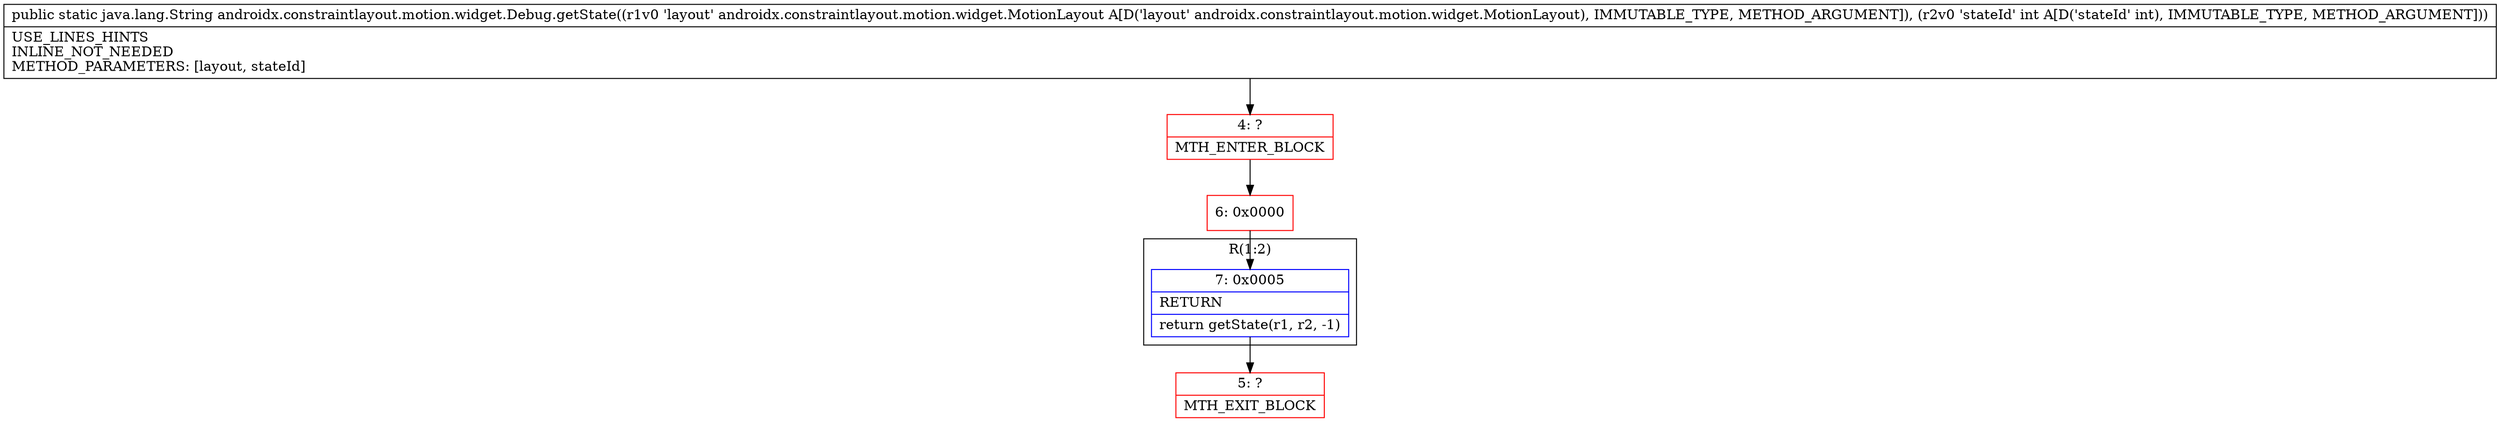 digraph "CFG forandroidx.constraintlayout.motion.widget.Debug.getState(Landroidx\/constraintlayout\/motion\/widget\/MotionLayout;I)Ljava\/lang\/String;" {
subgraph cluster_Region_2139604507 {
label = "R(1:2)";
node [shape=record,color=blue];
Node_7 [shape=record,label="{7\:\ 0x0005|RETURN\l|return getState(r1, r2, \-1)\l}"];
}
Node_4 [shape=record,color=red,label="{4\:\ ?|MTH_ENTER_BLOCK\l}"];
Node_6 [shape=record,color=red,label="{6\:\ 0x0000}"];
Node_5 [shape=record,color=red,label="{5\:\ ?|MTH_EXIT_BLOCK\l}"];
MethodNode[shape=record,label="{public static java.lang.String androidx.constraintlayout.motion.widget.Debug.getState((r1v0 'layout' androidx.constraintlayout.motion.widget.MotionLayout A[D('layout' androidx.constraintlayout.motion.widget.MotionLayout), IMMUTABLE_TYPE, METHOD_ARGUMENT]), (r2v0 'stateId' int A[D('stateId' int), IMMUTABLE_TYPE, METHOD_ARGUMENT]))  | USE_LINES_HINTS\lINLINE_NOT_NEEDED\lMETHOD_PARAMETERS: [layout, stateId]\l}"];
MethodNode -> Node_4;Node_7 -> Node_5;
Node_4 -> Node_6;
Node_6 -> Node_7;
}

